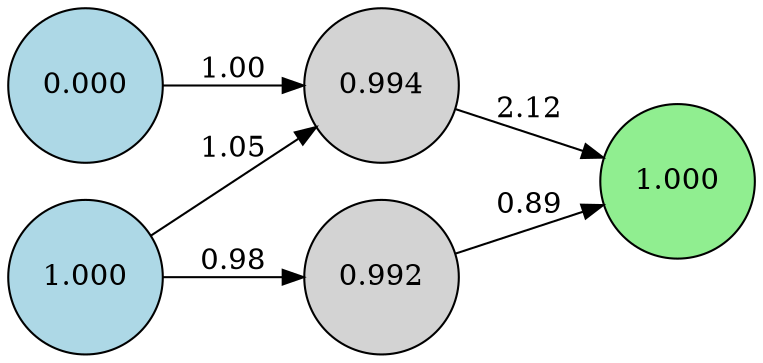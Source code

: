 digraph neat {
  rankdir=LR;
  node [shape=circle];
  node0 [label="0.000", style=filled, fillcolor=lightblue];
  node1 [label="1.000", style=filled, fillcolor=lightblue];
  node105 [label="1.000", style=filled, fillcolor=lightgreen];
  node178 [label="0.992", style=filled, fillcolor=lightgray];
  node212 [label="0.994", style=filled, fillcolor=lightgray];
  node1 -> node178 [label="0.98"];
  node178 -> node105 [label="0.89"];
  node0 -> node212 [label="1.00"];
  node212 -> node105 [label="2.12"];
  node1 -> node212 [label="1.05"];
}

